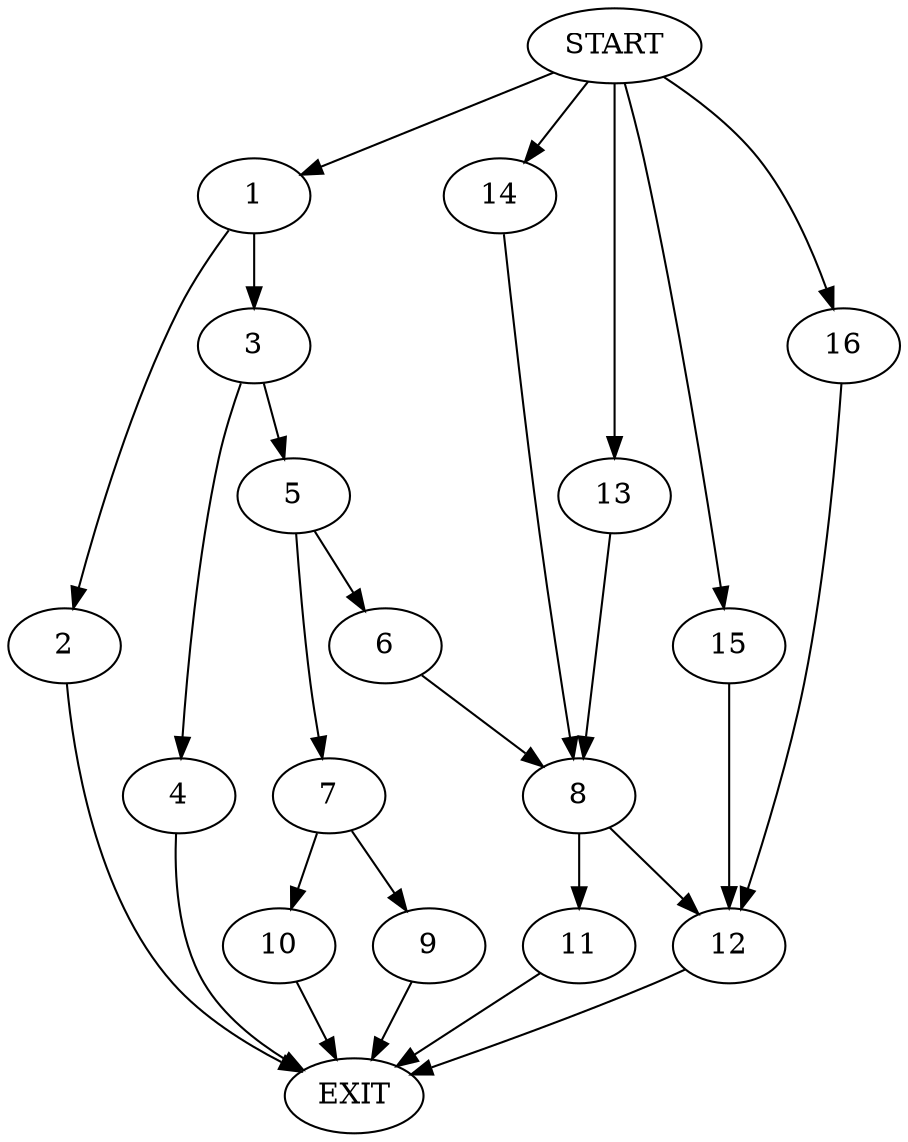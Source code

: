digraph {
0 [label="START"]
17 [label="EXIT"]
0 -> 1
1 -> 2
1 -> 3
3 -> 4
3 -> 5
2 -> 17
4 -> 17
5 -> 6
5 -> 7
6 -> 8
7 -> 9
7 -> 10
9 -> 17
10 -> 17
8 -> 11
8 -> 12
0 -> 13
13 -> 8
0 -> 14
14 -> 8
12 -> 17
11 -> 17
0 -> 15
15 -> 12
0 -> 16
16 -> 12
}

